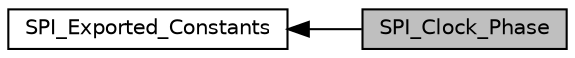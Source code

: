 digraph "SPI_Clock_Phase"
{
  edge [fontname="Helvetica",fontsize="10",labelfontname="Helvetica",labelfontsize="10"];
  node [fontname="Helvetica",fontsize="10",shape=record];
  rankdir=LR;
  Node1 [label="SPI_Exported_Constants",height=0.2,width=0.4,color="black", fillcolor="white", style="filled",URL="$group___s_p_i___exported___constants.html"];
  Node0 [label="SPI_Clock_Phase",height=0.2,width=0.4,color="black", fillcolor="grey75", style="filled", fontcolor="black"];
  Node1->Node0 [shape=plaintext, dir="back", style="solid"];
}
